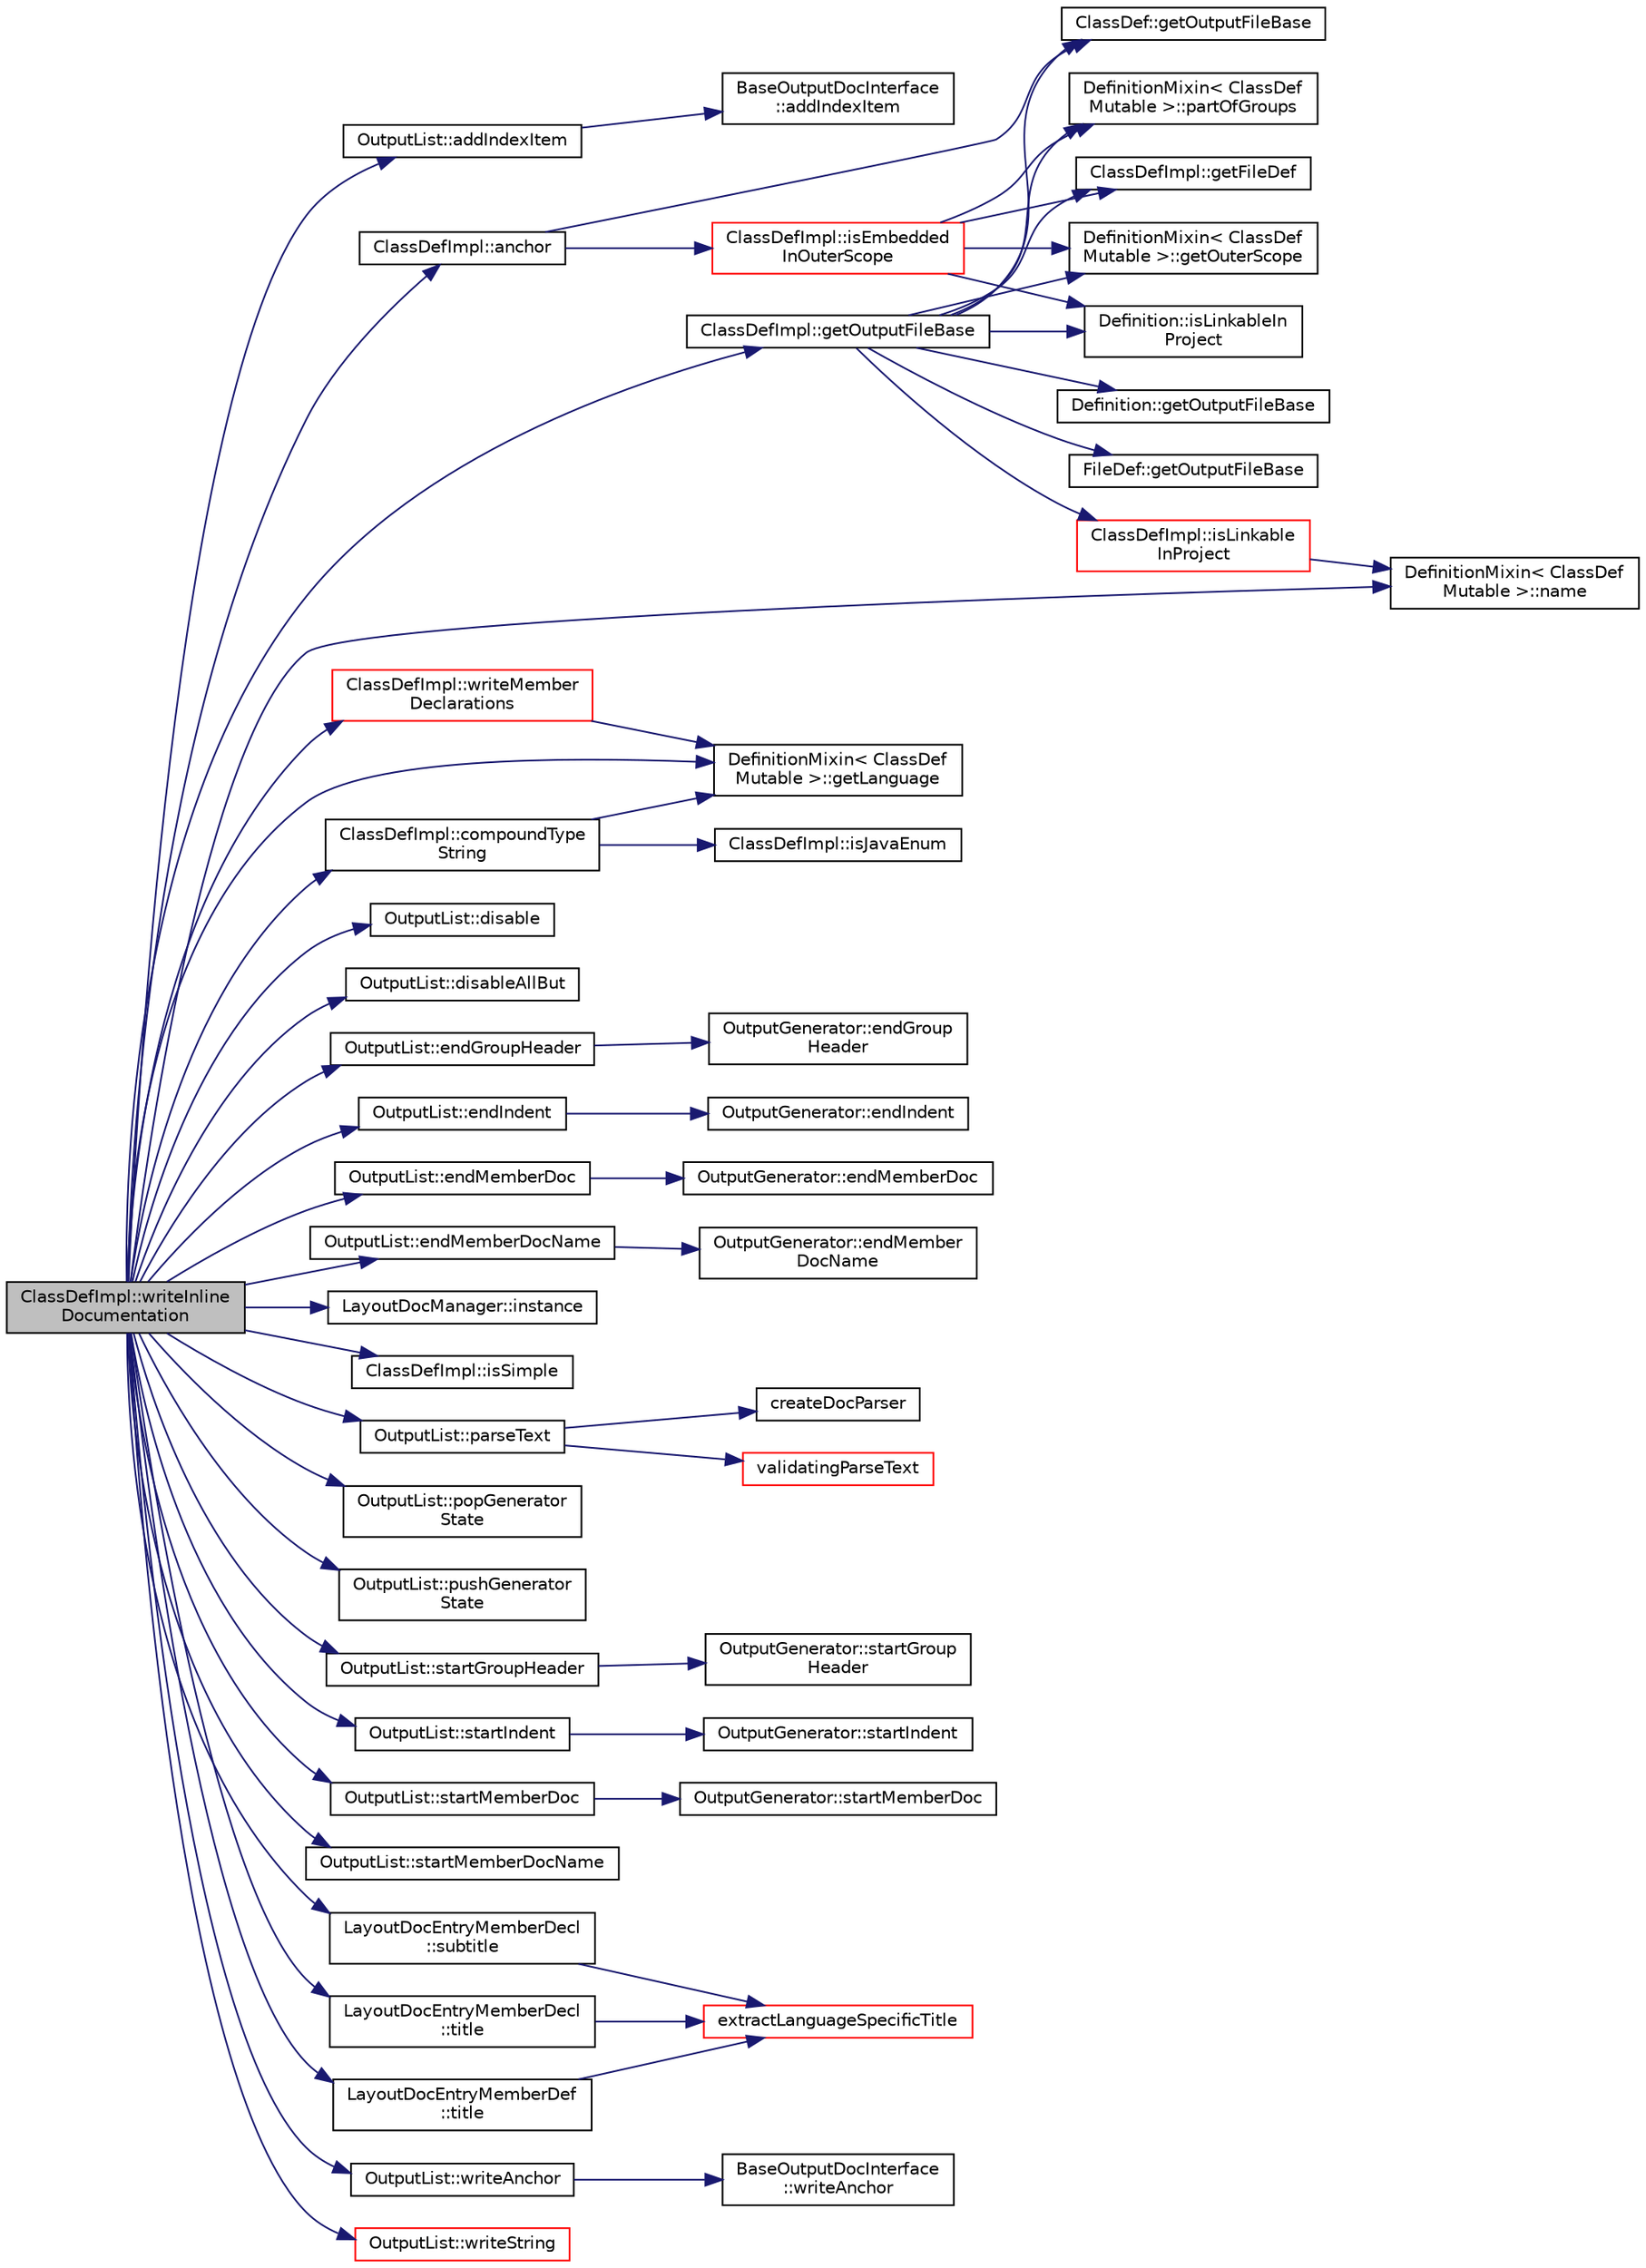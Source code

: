 digraph "ClassDefImpl::writeInlineDocumentation"
{
 // LATEX_PDF_SIZE
  edge [fontname="Helvetica",fontsize="10",labelfontname="Helvetica",labelfontsize="10"];
  node [fontname="Helvetica",fontsize="10",shape=record];
  rankdir="LR";
  Node1 [label="ClassDefImpl::writeInline\lDocumentation",height=0.2,width=0.4,color="black", fillcolor="grey75", style="filled", fontcolor="black",tooltip=" "];
  Node1 -> Node2 [color="midnightblue",fontsize="10",style="solid",fontname="Helvetica"];
  Node2 [label="OutputList::addIndexItem",height=0.2,width=0.4,color="black", fillcolor="white", style="filled",URL="$classOutputList.html#a6a14eebaf70a50055e47c6738c56de13",tooltip=" "];
  Node2 -> Node3 [color="midnightblue",fontsize="10",style="solid",fontname="Helvetica"];
  Node3 [label="BaseOutputDocInterface\l::addIndexItem",height=0.2,width=0.4,color="black", fillcolor="white", style="filled",URL="$classBaseOutputDocInterface.html#a4e0d181e7339c140a7f03ff50b553355",tooltip=" "];
  Node1 -> Node4 [color="midnightblue",fontsize="10",style="solid",fontname="Helvetica"];
  Node4 [label="ClassDefImpl::anchor",height=0.2,width=0.4,color="black", fillcolor="white", style="filled",URL="$classClassDefImpl.html#af5b7c1d4fe321131a3fb44c972c14e8b",tooltip=" "];
  Node4 -> Node5 [color="midnightblue",fontsize="10",style="solid",fontname="Helvetica"];
  Node5 [label="ClassDef::getOutputFileBase",height=0.2,width=0.4,color="black", fillcolor="white", style="filled",URL="$classClassDef.html#a12a8f241e90a0cb0bdf19c27bf2025b0",tooltip=" "];
  Node4 -> Node6 [color="midnightblue",fontsize="10",style="solid",fontname="Helvetica"];
  Node6 [label="ClassDefImpl::isEmbedded\lInOuterScope",height=0.2,width=0.4,color="red", fillcolor="white", style="filled",URL="$classClassDefImpl.html#a53aaf3fdc3c6fed46ad545ee34b0f8a5",tooltip=" "];
  Node6 -> Node7 [color="midnightblue",fontsize="10",style="solid",fontname="Helvetica"];
  Node7 [label="ClassDefImpl::getFileDef",height=0.2,width=0.4,color="black", fillcolor="white", style="filled",URL="$classClassDefImpl.html#a07a0425548988113183b7a374c57cf9c",tooltip=" "];
  Node6 -> Node8 [color="midnightblue",fontsize="10",style="solid",fontname="Helvetica"];
  Node8 [label="DefinitionMixin\< ClassDef\lMutable \>::getOuterScope",height=0.2,width=0.4,color="black", fillcolor="white", style="filled",URL="$classDefinitionMixin.html#a0fbdf01fda216bc5dee1d21589b6b48e",tooltip=" "];
  Node6 -> Node9 [color="midnightblue",fontsize="10",style="solid",fontname="Helvetica"];
  Node9 [label="Definition::isLinkableIn\lProject",height=0.2,width=0.4,color="black", fillcolor="white", style="filled",URL="$classDefinition.html#a845891c7206d40c3664b562636cdf9fc",tooltip=" "];
  Node6 -> Node11 [color="midnightblue",fontsize="10",style="solid",fontname="Helvetica"];
  Node11 [label="DefinitionMixin\< ClassDef\lMutable \>::partOfGroups",height=0.2,width=0.4,color="black", fillcolor="white", style="filled",URL="$classDefinitionMixin.html#a39a1210547535bd90101e9432c5820b9",tooltip=" "];
  Node1 -> Node12 [color="midnightblue",fontsize="10",style="solid",fontname="Helvetica"];
  Node12 [label="ClassDefImpl::compoundType\lString",height=0.2,width=0.4,color="black", fillcolor="white", style="filled",URL="$classClassDefImpl.html#a88627119d80da2663c1da055578785d6",tooltip=" "];
  Node12 -> Node13 [color="midnightblue",fontsize="10",style="solid",fontname="Helvetica"];
  Node13 [label="DefinitionMixin\< ClassDef\lMutable \>::getLanguage",height=0.2,width=0.4,color="black", fillcolor="white", style="filled",URL="$classDefinitionMixin.html#a2ec39daf3ce8b2fcbeb38da43e840397",tooltip=" "];
  Node12 -> Node14 [color="midnightblue",fontsize="10",style="solid",fontname="Helvetica"];
  Node14 [label="ClassDefImpl::isJavaEnum",height=0.2,width=0.4,color="black", fillcolor="white", style="filled",URL="$classClassDefImpl.html#ac4ec68976f1fedf10b3a389a7688eb64",tooltip=" "];
  Node1 -> Node15 [color="midnightblue",fontsize="10",style="solid",fontname="Helvetica"];
  Node15 [label="OutputList::disable",height=0.2,width=0.4,color="black", fillcolor="white", style="filled",URL="$classOutputList.html#a22f8c17b8c14518aa55f8af3c2abab0f",tooltip=" "];
  Node1 -> Node16 [color="midnightblue",fontsize="10",style="solid",fontname="Helvetica"];
  Node16 [label="OutputList::disableAllBut",height=0.2,width=0.4,color="black", fillcolor="white", style="filled",URL="$classOutputList.html#a73f9be626eea01f1ccd1b446dcf2c003",tooltip=" "];
  Node1 -> Node17 [color="midnightblue",fontsize="10",style="solid",fontname="Helvetica"];
  Node17 [label="OutputList::endGroupHeader",height=0.2,width=0.4,color="black", fillcolor="white", style="filled",URL="$classOutputList.html#aa655c0592e136ba962ac45bb69482638",tooltip=" "];
  Node17 -> Node18 [color="midnightblue",fontsize="10",style="solid",fontname="Helvetica"];
  Node18 [label="OutputGenerator::endGroup\lHeader",height=0.2,width=0.4,color="black", fillcolor="white", style="filled",URL="$classOutputGenerator.html#a16003f13c40bcbb34bbe04eb13633637",tooltip=" "];
  Node1 -> Node19 [color="midnightblue",fontsize="10",style="solid",fontname="Helvetica"];
  Node19 [label="OutputList::endIndent",height=0.2,width=0.4,color="black", fillcolor="white", style="filled",URL="$classOutputList.html#a07c0ce4a1d6d962c658f6611e4eeab83",tooltip=" "];
  Node19 -> Node20 [color="midnightblue",fontsize="10",style="solid",fontname="Helvetica"];
  Node20 [label="OutputGenerator::endIndent",height=0.2,width=0.4,color="black", fillcolor="white", style="filled",URL="$classOutputGenerator.html#a6d0ae2ff84f31ce7c3d964668dc31154",tooltip=" "];
  Node1 -> Node21 [color="midnightblue",fontsize="10",style="solid",fontname="Helvetica"];
  Node21 [label="OutputList::endMemberDoc",height=0.2,width=0.4,color="black", fillcolor="white", style="filled",URL="$classOutputList.html#a1fb2fb5d619d66c8653e05a46a18ef48",tooltip=" "];
  Node21 -> Node22 [color="midnightblue",fontsize="10",style="solid",fontname="Helvetica"];
  Node22 [label="OutputGenerator::endMemberDoc",height=0.2,width=0.4,color="black", fillcolor="white", style="filled",URL="$classOutputGenerator.html#adcab4ec924ae47924fdc3492a06d432b",tooltip=" "];
  Node1 -> Node23 [color="midnightblue",fontsize="10",style="solid",fontname="Helvetica"];
  Node23 [label="OutputList::endMemberDocName",height=0.2,width=0.4,color="black", fillcolor="white", style="filled",URL="$classOutputList.html#a1c30d8717346992a8a9c35f2ae92271f",tooltip=" "];
  Node23 -> Node24 [color="midnightblue",fontsize="10",style="solid",fontname="Helvetica"];
  Node24 [label="OutputGenerator::endMember\lDocName",height=0.2,width=0.4,color="black", fillcolor="white", style="filled",URL="$classOutputGenerator.html#a02431abad8b2d94216a0530cf08b3dca",tooltip=" "];
  Node1 -> Node13 [color="midnightblue",fontsize="10",style="solid",fontname="Helvetica"];
  Node1 -> Node25 [color="midnightblue",fontsize="10",style="solid",fontname="Helvetica"];
  Node25 [label="ClassDefImpl::getOutputFileBase",height=0.2,width=0.4,color="black", fillcolor="white", style="filled",URL="$classClassDefImpl.html#ad74985d4d01557f6a4fa513ddd51583a",tooltip=" "];
  Node25 -> Node7 [color="midnightblue",fontsize="10",style="solid",fontname="Helvetica"];
  Node25 -> Node8 [color="midnightblue",fontsize="10",style="solid",fontname="Helvetica"];
  Node25 -> Node5 [color="midnightblue",fontsize="10",style="solid",fontname="Helvetica"];
  Node25 -> Node26 [color="midnightblue",fontsize="10",style="solid",fontname="Helvetica"];
  Node26 [label="Definition::getOutputFileBase",height=0.2,width=0.4,color="black", fillcolor="white", style="filled",URL="$classDefinition.html#acabecdc6bfda2015811eed5f3436322d",tooltip=" "];
  Node25 -> Node27 [color="midnightblue",fontsize="10",style="solid",fontname="Helvetica"];
  Node27 [label="FileDef::getOutputFileBase",height=0.2,width=0.4,color="black", fillcolor="white", style="filled",URL="$classFileDef.html#a9179d91d067ba32f0e51aaffb2ea2f3b",tooltip=" "];
  Node25 -> Node28 [color="midnightblue",fontsize="10",style="solid",fontname="Helvetica"];
  Node28 [label="ClassDefImpl::isLinkable\lInProject",height=0.2,width=0.4,color="red", fillcolor="white", style="filled",URL="$classClassDefImpl.html#a5b51b8cda3ae31f240efd5e6d2a7f903",tooltip=" "];
  Node28 -> Node41 [color="midnightblue",fontsize="10",style="solid",fontname="Helvetica"];
  Node41 [label="DefinitionMixin\< ClassDef\lMutable \>::name",height=0.2,width=0.4,color="black", fillcolor="white", style="filled",URL="$classDefinitionMixin.html#a03a95195d1616701c67a11d38b2b22bf",tooltip=" "];
  Node25 -> Node9 [color="midnightblue",fontsize="10",style="solid",fontname="Helvetica"];
  Node25 -> Node11 [color="midnightblue",fontsize="10",style="solid",fontname="Helvetica"];
  Node1 -> Node43 [color="midnightblue",fontsize="10",style="solid",fontname="Helvetica"];
  Node43 [label="LayoutDocManager::instance",height=0.2,width=0.4,color="black", fillcolor="white", style="filled",URL="$classLayoutDocManager.html#a87bc2288833b8769bd03e47c58fbba6a",tooltip=" "];
  Node1 -> Node44 [color="midnightblue",fontsize="10",style="solid",fontname="Helvetica"];
  Node44 [label="ClassDefImpl::isSimple",height=0.2,width=0.4,color="black", fillcolor="white", style="filled",URL="$classClassDefImpl.html#aded3322f0d3d5dacdcb6138fcd26c64b",tooltip=" "];
  Node1 -> Node41 [color="midnightblue",fontsize="10",style="solid",fontname="Helvetica"];
  Node1 -> Node45 [color="midnightblue",fontsize="10",style="solid",fontname="Helvetica"];
  Node45 [label="OutputList::parseText",height=0.2,width=0.4,color="black", fillcolor="white", style="filled",URL="$classOutputList.html#adfdcf2ba925f05be8beb8cf43deb168a",tooltip=" "];
  Node45 -> Node46 [color="midnightblue",fontsize="10",style="solid",fontname="Helvetica"];
  Node46 [label="createDocParser",height=0.2,width=0.4,color="black", fillcolor="white", style="filled",URL="$docparser_8cpp.html#a00e008a1b49a5878df53ac31ac3e354d",tooltip=" "];
  Node45 -> Node47 [color="midnightblue",fontsize="10",style="solid",fontname="Helvetica"];
  Node47 [label="validatingParseText",height=0.2,width=0.4,color="red", fillcolor="white", style="filled",URL="$docparser_8cpp.html#addfb341b6f73a94030c64eb1ce59351d",tooltip=" "];
  Node1 -> Node75 [color="midnightblue",fontsize="10",style="solid",fontname="Helvetica"];
  Node75 [label="OutputList::popGenerator\lState",height=0.2,width=0.4,color="black", fillcolor="white", style="filled",URL="$classOutputList.html#a94eb1af2ea07425ef1faa539d24adcf8",tooltip=" "];
  Node1 -> Node76 [color="midnightblue",fontsize="10",style="solid",fontname="Helvetica"];
  Node76 [label="OutputList::pushGenerator\lState",height=0.2,width=0.4,color="black", fillcolor="white", style="filled",URL="$classOutputList.html#a885957a64f7d87aefb663c4ec903188f",tooltip=" "];
  Node1 -> Node77 [color="midnightblue",fontsize="10",style="solid",fontname="Helvetica"];
  Node77 [label="OutputList::startGroupHeader",height=0.2,width=0.4,color="black", fillcolor="white", style="filled",URL="$classOutputList.html#a08659f3995b246a54846fbcd5da928bd",tooltip=" "];
  Node77 -> Node78 [color="midnightblue",fontsize="10",style="solid",fontname="Helvetica"];
  Node78 [label="OutputGenerator::startGroup\lHeader",height=0.2,width=0.4,color="black", fillcolor="white", style="filled",URL="$classOutputGenerator.html#a567cedbeeb6ffa8f65893976e4c246d9",tooltip=" "];
  Node1 -> Node79 [color="midnightblue",fontsize="10",style="solid",fontname="Helvetica"];
  Node79 [label="OutputList::startIndent",height=0.2,width=0.4,color="black", fillcolor="white", style="filled",URL="$classOutputList.html#a5805e09c663ccde368463f3c6a767a59",tooltip=" "];
  Node79 -> Node80 [color="midnightblue",fontsize="10",style="solid",fontname="Helvetica"];
  Node80 [label="OutputGenerator::startIndent",height=0.2,width=0.4,color="black", fillcolor="white", style="filled",URL="$classOutputGenerator.html#a1fe795813bf725fb63b19a1cf463bdfa",tooltip=" "];
  Node1 -> Node81 [color="midnightblue",fontsize="10",style="solid",fontname="Helvetica"];
  Node81 [label="OutputList::startMemberDoc",height=0.2,width=0.4,color="black", fillcolor="white", style="filled",URL="$classOutputList.html#a0a9ce398bc0c3a3ef316e0c97cc33ce5",tooltip=" "];
  Node81 -> Node82 [color="midnightblue",fontsize="10",style="solid",fontname="Helvetica"];
  Node82 [label="OutputGenerator::startMemberDoc",height=0.2,width=0.4,color="black", fillcolor="white", style="filled",URL="$classOutputGenerator.html#aea2df93b2a196b1b08ccb34da674dab5",tooltip=" "];
  Node1 -> Node83 [color="midnightblue",fontsize="10",style="solid",fontname="Helvetica"];
  Node83 [label="OutputList::startMemberDocName",height=0.2,width=0.4,color="black", fillcolor="white", style="filled",URL="$classOutputList.html#a0b9d56f0ab609c25ba0b449e4d977f80",tooltip=" "];
  Node1 -> Node84 [color="midnightblue",fontsize="10",style="solid",fontname="Helvetica"];
  Node84 [label="LayoutDocEntryMemberDecl\l::subtitle",height=0.2,width=0.4,color="black", fillcolor="white", style="filled",URL="$structLayoutDocEntryMemberDecl.html#ac0d8d0be507c58dd5c3fe02fd986369b",tooltip=" "];
  Node84 -> Node85 [color="midnightblue",fontsize="10",style="solid",fontname="Helvetica"];
  Node85 [label="extractLanguageSpecificTitle",height=0.2,width=0.4,color="red", fillcolor="white", style="filled",URL="$layout_8cpp.html#af079449c7fca1ffd687c7b964cceb15c",tooltip=" "];
  Node1 -> Node95 [color="midnightblue",fontsize="10",style="solid",fontname="Helvetica"];
  Node95 [label="LayoutDocEntryMemberDecl\l::title",height=0.2,width=0.4,color="black", fillcolor="white", style="filled",URL="$structLayoutDocEntryMemberDecl.html#a20f84bd3015b092b218ec7eb7f66897e",tooltip=" "];
  Node95 -> Node85 [color="midnightblue",fontsize="10",style="solid",fontname="Helvetica"];
  Node1 -> Node96 [color="midnightblue",fontsize="10",style="solid",fontname="Helvetica"];
  Node96 [label="LayoutDocEntryMemberDef\l::title",height=0.2,width=0.4,color="black", fillcolor="white", style="filled",URL="$structLayoutDocEntryMemberDef.html#aad1a0162e48008f3ff91f4a3330c06be",tooltip=" "];
  Node96 -> Node85 [color="midnightblue",fontsize="10",style="solid",fontname="Helvetica"];
  Node1 -> Node97 [color="midnightblue",fontsize="10",style="solid",fontname="Helvetica"];
  Node97 [label="OutputList::writeAnchor",height=0.2,width=0.4,color="black", fillcolor="white", style="filled",URL="$classOutputList.html#aa14aecc6d7bfdeb2cfbd241fa55059a7",tooltip=" "];
  Node97 -> Node98 [color="midnightblue",fontsize="10",style="solid",fontname="Helvetica"];
  Node98 [label="BaseOutputDocInterface\l::writeAnchor",height=0.2,width=0.4,color="black", fillcolor="white", style="filled",URL="$classBaseOutputDocInterface.html#a7e2b759dd78d70b455246309b825e599",tooltip=" "];
  Node1 -> Node99 [color="midnightblue",fontsize="10",style="solid",fontname="Helvetica"];
  Node99 [label="ClassDefImpl::writeMember\lDeclarations",height=0.2,width=0.4,color="red", fillcolor="white", style="filled",URL="$classClassDefImpl.html#aa71771e14109398b2e73a8e7124809ce",tooltip=" "];
  Node99 -> Node13 [color="midnightblue",fontsize="10",style="solid",fontname="Helvetica"];
  Node1 -> Node286 [color="midnightblue",fontsize="10",style="solid",fontname="Helvetica"];
  Node286 [label="OutputList::writeString",height=0.2,width=0.4,color="red", fillcolor="white", style="filled",URL="$classOutputList.html#a07cac8a8981da35314f77d8f3edb7f76",tooltip=" "];
}
